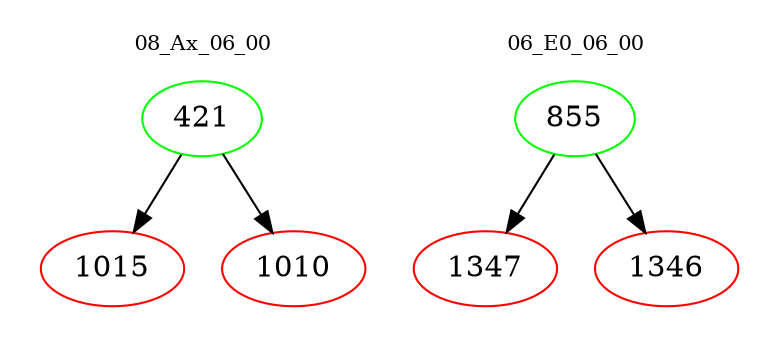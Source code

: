 digraph{
subgraph cluster_0 {
color = white
label = "08_Ax_06_00";
fontsize=10;
T0_421 [label="421", color="green"]
T0_421 -> T0_1015 [color="black"]
T0_1015 [label="1015", color="red"]
T0_421 -> T0_1010 [color="black"]
T0_1010 [label="1010", color="red"]
}
subgraph cluster_1 {
color = white
label = "06_E0_06_00";
fontsize=10;
T1_855 [label="855", color="green"]
T1_855 -> T1_1347 [color="black"]
T1_1347 [label="1347", color="red"]
T1_855 -> T1_1346 [color="black"]
T1_1346 [label="1346", color="red"]
}
}
